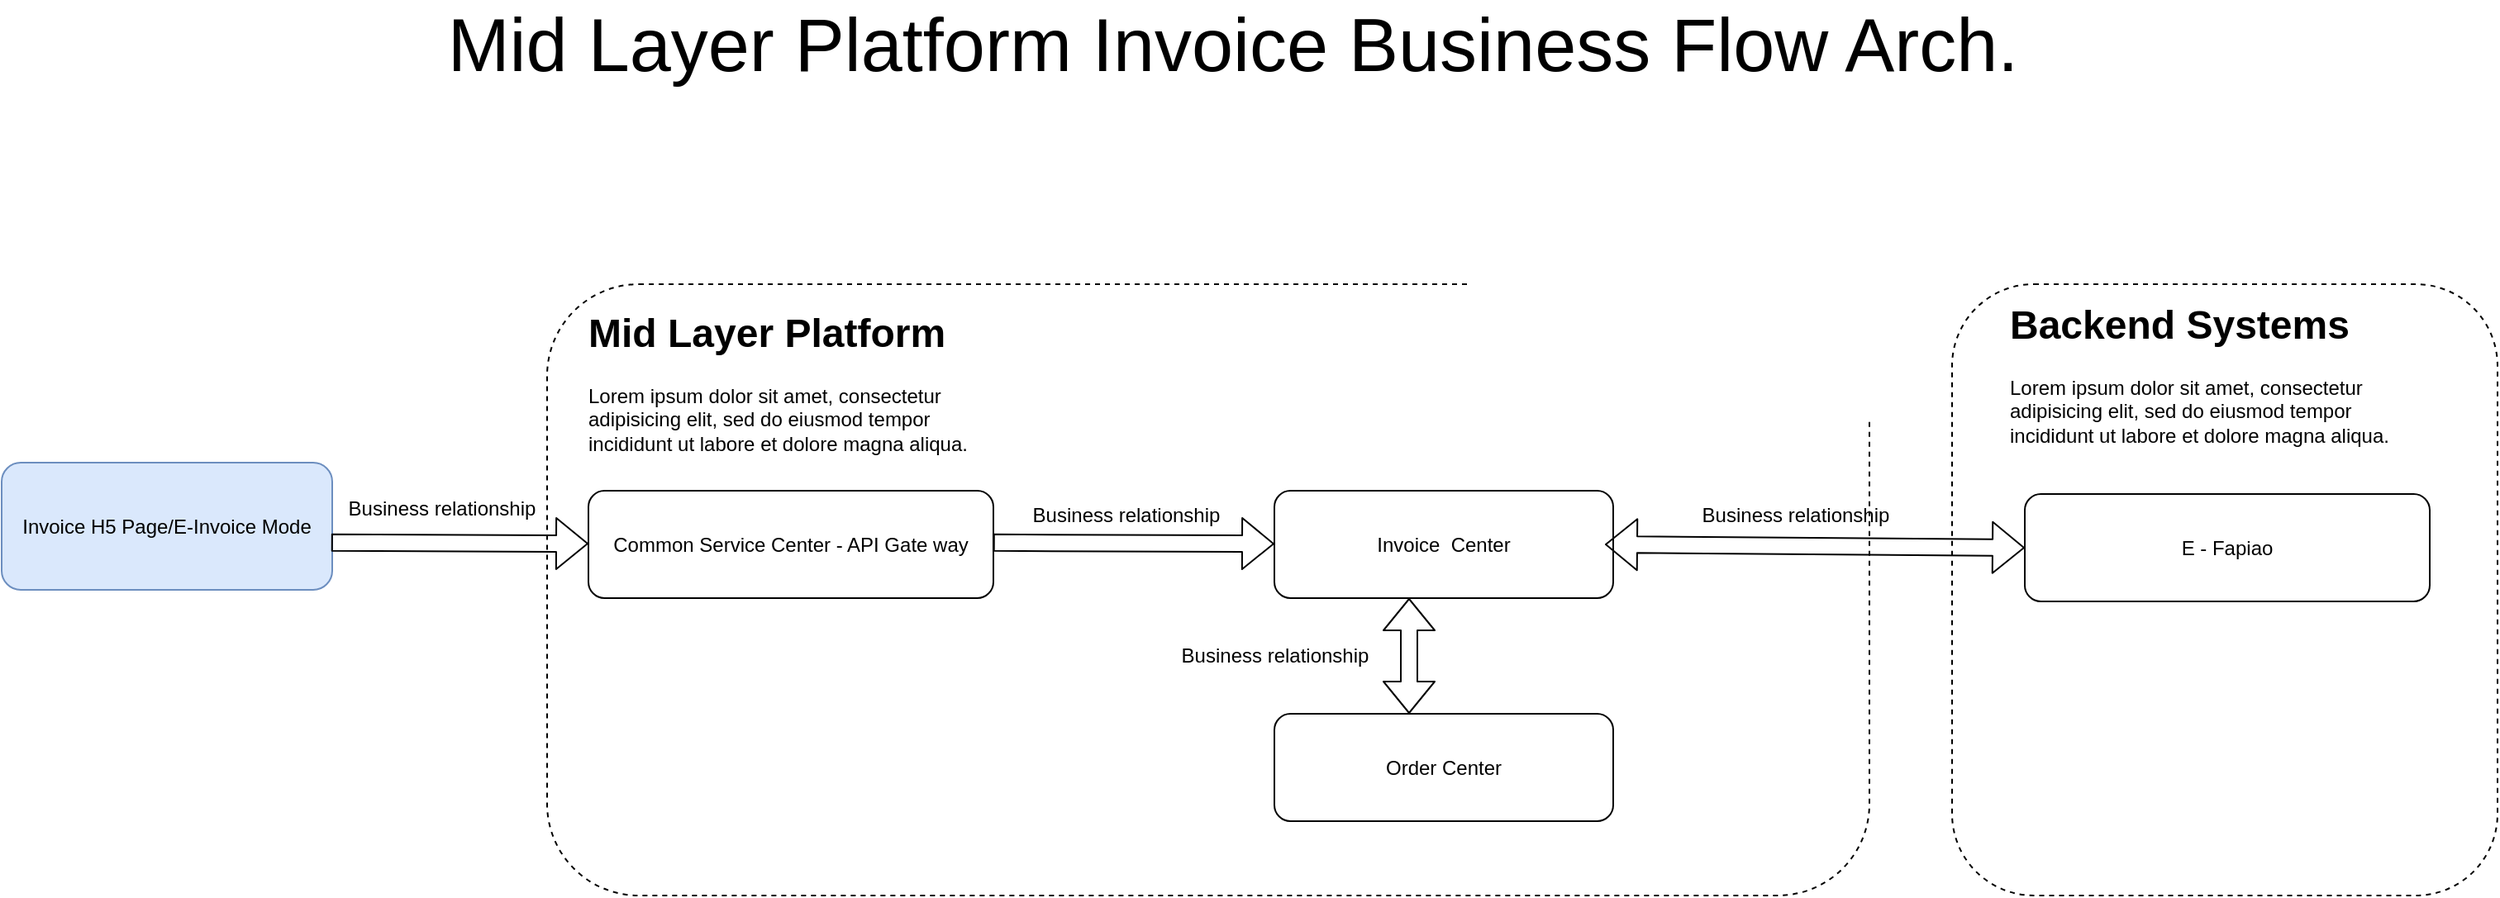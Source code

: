 <mxfile type="github" version="12.1.5" pages="1">
  <diagram id="tsJ4FVzS7xN1H9VnqtXZ" name="Page-1">
    <mxGraphModel grid="1" dx="1488" dy="818" gridSize="10" guides="1" tooltips="1" connect="1" arrows="1" fold="1" page="1" pageScale="1" pageWidth="827" pageHeight="1169" math="0" shadow="0">
      <root>
        <mxCell id="0"/>
        <mxCell id="1" parent="0"/>
        <mxCell id="SW_OqwKcot6XCAKr860w-1" value="Invoice H5 Page/E-Invoice Mode" parent="1" vertex="1" style="rounded=1;whiteSpace=wrap;html=1;fillColor=#dae8fc;strokeColor=#6c8ebf;">
          <mxGeometry as="geometry" height="77" width="200" y="368" x="60"/>
        </mxCell>
        <mxCell id="SW_OqwKcot6XCAKr860w-6" value="" parent="1" vertex="1" style="rounded=1;whiteSpace=wrap;html=1;dashed=1;">
          <mxGeometry as="geometry" height="370" width="800" y="260" x="390"/>
        </mxCell>
        <mxCell id="SW_OqwKcot6XCAKr860w-7" value="&lt;h1&gt;Mid Layer Platform&lt;/h1&gt;&lt;p&gt;Lorem ipsum dolor sit amet, consectetur adipisicing elit, sed do eiusmod tempor incididunt ut labore et dolore magna aliqua.&lt;/p&gt;" parent="1" vertex="1" style="text;html=1;strokeColor=none;fillColor=none;spacing=5;spacingTop=-20;whiteSpace=wrap;overflow=hidden;rounded=0;dashed=1;">
          <mxGeometry as="geometry" height="120" width="250" y="270" x="410"/>
        </mxCell>
        <mxCell id="SW_OqwKcot6XCAKr860w-9" value="Common Service Center - API Gate way" parent="1" vertex="1" style="rounded=1;whiteSpace=wrap;html=1;">
          <mxGeometry as="geometry" height="65" width="245" y="385" x="415"/>
        </mxCell>
        <mxCell id="SW_OqwKcot6XCAKr860w-11" value="Invoice&amp;nbsp; Center " parent="1" vertex="1" style="rounded=1;whiteSpace=wrap;html=1;">
          <mxGeometry as="geometry" height="65" width="205" y="385" x="830"/>
        </mxCell>
        <mxCell id="SW_OqwKcot6XCAKr860w-14" value="Order Center " parent="1" vertex="1" style="rounded=1;whiteSpace=wrap;html=1;">
          <mxGeometry as="geometry" height="65" width="205" y="520" x="830"/>
        </mxCell>
        <mxCell id="SW_OqwKcot6XCAKr860w-15" value="" parent="1" vertex="1" style="rounded=1;whiteSpace=wrap;html=1;dashed=1;">
          <mxGeometry as="geometry" height="370" width="330" y="260" x="1240"/>
        </mxCell>
        <mxCell id="SW_OqwKcot6XCAKr860w-16" value="&lt;h1&gt;Backend Systems&lt;/h1&gt;&lt;p&gt;Lorem ipsum dolor sit amet, consectetur adipisicing elit, sed do eiusmod tempor incididunt ut labore et dolore magna aliqua.&lt;/p&gt;" parent="1" vertex="1" style="text;html=1;strokeColor=none;fillColor=none;spacing=5;spacingTop=-20;whiteSpace=wrap;overflow=hidden;rounded=0;dashed=1;">
          <mxGeometry as="geometry" height="120" width="250" y="265" x="1270"/>
        </mxCell>
        <mxCell id="SW_OqwKcot6XCAKr860w-19" value="E - Fapiao" parent="1" vertex="1" style="rounded=1;whiteSpace=wrap;html=1;">
          <mxGeometry as="geometry" height="65" width="245" y="387" x="1284"/>
        </mxCell>
        <mxCell id="SW_OqwKcot6XCAKr860w-20" value="Mid Layer Platform Invoice Business Flow Arch." parent="1" vertex="1" style="text;html=1;strokeColor=none;fillColor=none;align=center;verticalAlign=middle;whiteSpace=wrap;rounded=0;fontSize=45;">
          <mxGeometry as="geometry" height="50" width="1070" y="90" x="270"/>
        </mxCell>
        <mxCell id="SW_OqwKcot6XCAKr860w-21" value="" parent="1" style="shape=flexArrow;endArrow=classic;html=1;fontSize=45;exitX=0.997;exitY=0.629;exitDx=0;exitDy=0;exitPerimeter=0;" target="SW_OqwKcot6XCAKr860w-9" source="SW_OqwKcot6XCAKr860w-1" edge="1">
          <mxGeometry as="geometry" height="50" width="50" relative="1">
            <mxPoint as="sourcePoint" y="414" x="260"/>
            <mxPoint as="targetPoint" y="414" x="340"/>
          </mxGeometry>
        </mxCell>
        <mxCell id="SW_OqwKcot6XCAKr860w-25" value="" parent="1" style="shape=flexArrow;endArrow=classic;html=1;fontSize=45;exitX=0.997;exitY=0.629;exitDx=0;exitDy=0;exitPerimeter=0;" target="SW_OqwKcot6XCAKr860w-11" edge="1">
          <mxGeometry as="geometry" height="50" width="50" relative="1">
            <mxPoint as="sourcePoint" y="416.433" x="659.9"/>
            <mxPoint as="targetPoint" y="417" x="790"/>
          </mxGeometry>
        </mxCell>
        <mxCell id="SW_OqwKcot6XCAKr860w-26" value="" parent="1" style="shape=flexArrow;endArrow=classic;startArrow=classic;html=1;fontSize=45;" edge="1">
          <mxGeometry as="geometry" height="50" width="50" relative="1">
            <mxPoint as="sourcePoint" y="520" x="911.5"/>
            <mxPoint as="targetPoint" y="450" x="911.5"/>
          </mxGeometry>
        </mxCell>
        <mxCell id="SW_OqwKcot6XCAKr860w-28" value="" parent="1" style="shape=flexArrow;endArrow=classic;startArrow=classic;html=1;fontSize=45;entryX=0;entryY=0.5;entryDx=0;entryDy=0;" target="SW_OqwKcot6XCAKr860w-19" edge="1">
          <mxGeometry as="geometry" height="50" width="50" relative="1">
            <mxPoint as="sourcePoint" y="417.5" x="1030"/>
            <mxPoint as="targetPoint" y="617.5" x="1428.5"/>
          </mxGeometry>
        </mxCell>
        <mxCell id="SW_OqwKcot6XCAKr860w-33" value="Business relationship" parent="1" vertex="1" style="text;strokeColor=none;fillColor=none;html=1;fontSize=12;fontStyle=0;verticalAlign=middle;align=center;">
          <mxGeometry as="geometry" height="30" width="130" y="385" x="1080"/>
        </mxCell>
        <mxCell id="SW_OqwKcot6XCAKr860w-34" value="Business relationship" parent="1" vertex="1" style="text;strokeColor=none;fillColor=none;html=1;fontSize=12;fontStyle=0;verticalAlign=middle;align=center;">
          <mxGeometry as="geometry" height="30" width="130" y="381" x="261"/>
        </mxCell>
        <mxCell id="SW_OqwKcot6XCAKr860w-36" value="Business relationship" parent="1" vertex="1" style="text;strokeColor=none;fillColor=none;html=1;fontSize=12;fontStyle=0;verticalAlign=middle;align=center;">
          <mxGeometry as="geometry" height="30" width="130" y="385" x="675"/>
        </mxCell>
        <mxCell id="SW_OqwKcot6XCAKr860w-37" value="Business relationship" parent="1" vertex="1" style="text;strokeColor=none;fillColor=none;html=1;fontSize=12;fontStyle=0;verticalAlign=middle;align=center;">
          <mxGeometry as="geometry" height="30" width="130" y="470" x="765"/>
        </mxCell>
      </root>
    </mxGraphModel>
  </diagram>
</mxfile>
